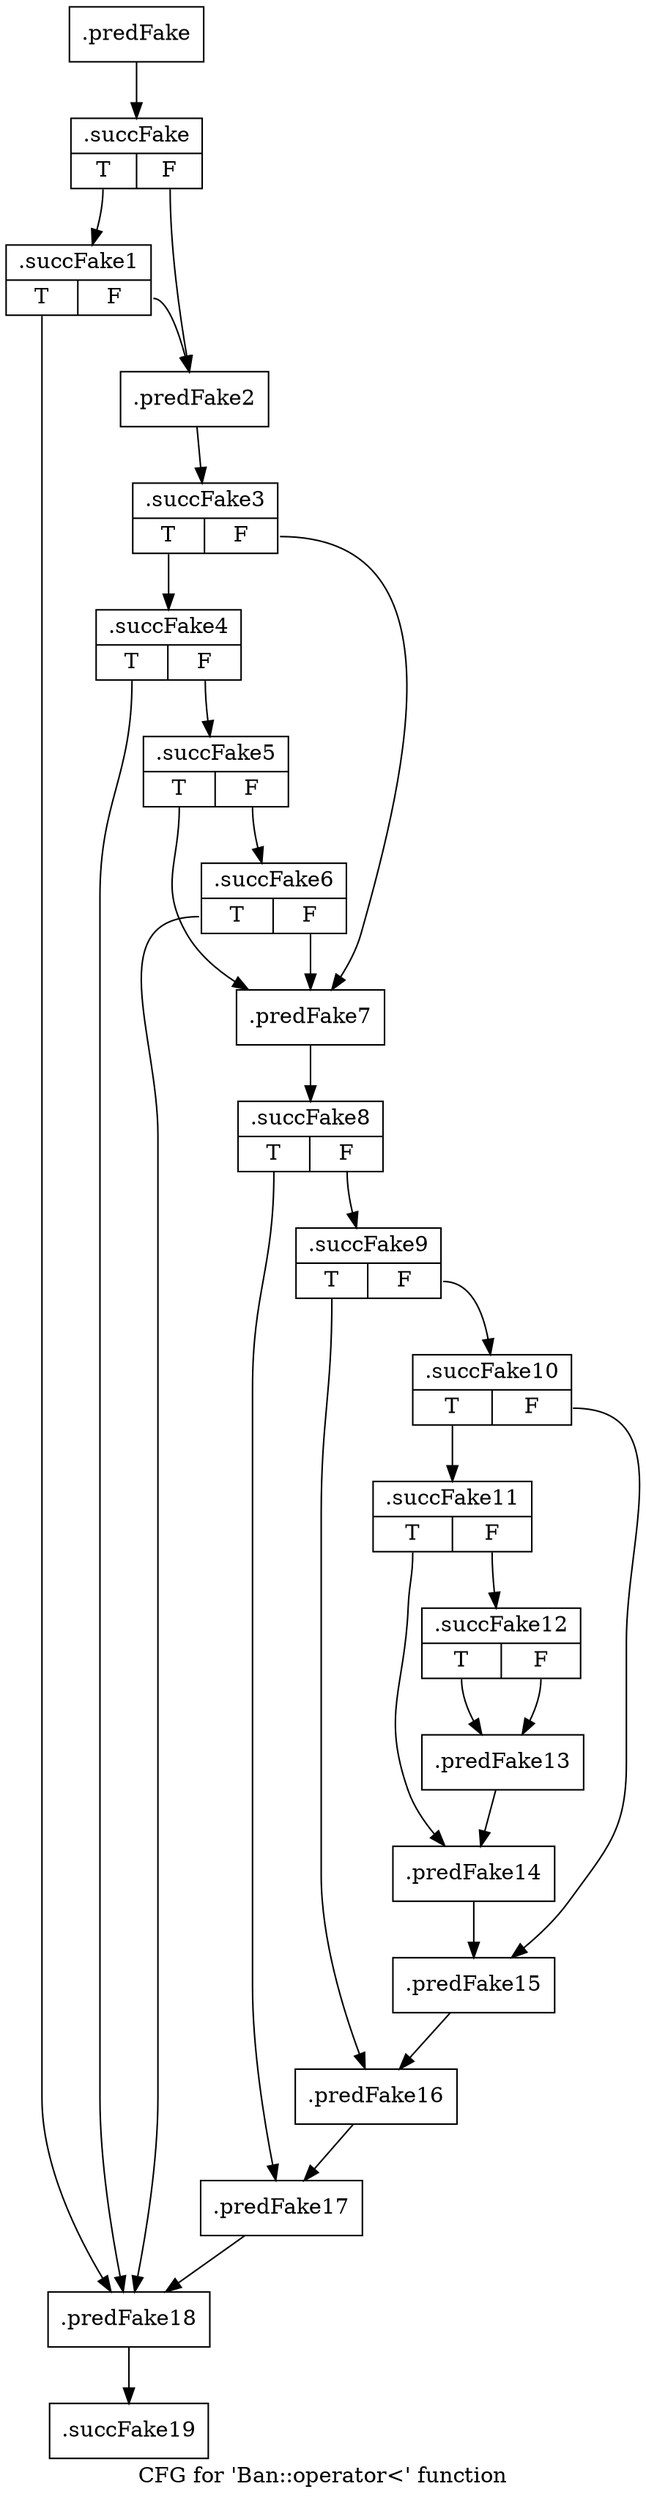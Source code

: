 digraph "CFG for 'Ban::operator\<' function" {
	label="CFG for 'Ban::operator\<' function";

	Node0x4ea4760 [shape=record,filename="",linenumber="",label="{.predFake}"];
	Node0x4ea4760 -> Node0x4ee4e70[ callList="" memoryops="" filename="../../../../../src/ban_s3.cpp" execusionnum="0"];
	Node0x4ee4e70 [shape=record,filename="../../../../../src/ban_s3.cpp",linenumber="239",label="{.succFake|{<s0>T|<s1>F}}"];
	Node0x4ee4e70:s0 -> Node0x4ee4160[ callList="" memoryops="" filename="../../../../../src/ban_s3.cpp" execusionnum="0"];
	Node0x4ee4e70:s1 -> Node0x4ea4950;
	Node0x4ee4160 [shape=record,filename="../../../../../src/ban_s3.cpp",linenumber="239",label="{.succFake1|{<s0>T|<s1>F}}"];
	Node0x4ee4160:s0 -> Node0x4ea4e00;
	Node0x4ee4160:s1 -> Node0x4ea4950;
	Node0x4ea4950 [shape=record,filename="../../../../../src/ban_s3.cpp",linenumber="239",label="{.predFake2}"];
	Node0x4ea4950 -> Node0x4ee4f10[ callList="" memoryops="" filename="../../../../../src/ban_s3.cpp" execusionnum="0"];
	Node0x4ee4f10 [shape=record,filename="../../../../../src/ban_s3.cpp",linenumber="239",label="{.succFake3|{<s0>T|<s1>F}}"];
	Node0x4ee4f10:s0 -> Node0x4ee4f90[ callList="" memoryops="" filename="../../../../../src/ban_s3.cpp" execusionnum="0"];
	Node0x4ee4f10:s1 -> Node0x4ea4a90;
	Node0x4ee4f90 [shape=record,filename="../../../../../src/ban_s3.cpp",linenumber="239",label="{.succFake4|{<s0>T|<s1>F}}"];
	Node0x4ee4f90:s0 -> Node0x4ea4e00;
	Node0x4ee4f90:s1 -> Node0x4ee5010[ callList="" memoryops="" filename="../../../../../src/ban_s3.cpp" execusionnum="0"];
	Node0x4ee5010 [shape=record,filename="../../../../../src/ban_s3.cpp",linenumber="239",label="{.succFake5|{<s0>T|<s1>F}}"];
	Node0x4ee5010:s0 -> Node0x4ea4a90;
	Node0x4ee5010:s1 -> Node0x4ee5090[ callList="" memoryops="" filename="../../../../../src/ban_s3.cpp" execusionnum="0"];
	Node0x4ee5090 [shape=record,filename="../../../../../src/ban_s3.cpp",linenumber="239",label="{.succFake6|{<s0>T|<s1>F}}"];
	Node0x4ee5090:s0 -> Node0x4ea4e00;
	Node0x4ee5090:s1 -> Node0x4ea4a90;
	Node0x4ea4a90 [shape=record,filename="../../../../../src/ban_s3.cpp",linenumber="239",label="{.predFake7}"];
	Node0x4ea4a90 -> Node0x4ee5280[ callList="" memoryops="" filename="../../../../../src/ban_s3.cpp" execusionnum="0"];
	Node0x4ee5280 [shape=record,filename="../../../../../src/ban_s3.cpp",linenumber="239",label="{.succFake8|{<s0>T|<s1>F}}"];
	Node0x4ee5280:s0 -> Node0x4ea4db0;
	Node0x4ee5280:s1 -> Node0x4ee5330[ callList="" memoryops="" filename="../../../../../src/ban_s3.cpp" execusionnum="0"];
	Node0x4ee5330 [shape=record,filename="../../../../../src/ban_s3.cpp",linenumber="239",label="{.succFake9|{<s0>T|<s1>F}}"];
	Node0x4ee5330:s0 -> Node0x4ea4d60;
	Node0x4ee5330:s1 -> Node0x4ee5410[ callList="" memoryops="" filename="../../../../../src/ban_s3.cpp" execusionnum="0"];
	Node0x4ee5410 [shape=record,filename="../../../../../src/ban_s3.cpp",linenumber="239",label="{.succFake10|{<s0>T|<s1>F}}"];
	Node0x4ee5410:s0 -> Node0x4ee55d0[ callList="" memoryops="" filename="../../../../../src/ban_s3.cpp" execusionnum="0"];
	Node0x4ee5410:s1 -> Node0x4ea4d10;
	Node0x4ee55d0 [shape=record,filename="../../../../../src/ban_s3.cpp",linenumber="239",label="{.succFake11|{<s0>T|<s1>F}}"];
	Node0x4ee55d0:s0 -> Node0x4ea4cc0;
	Node0x4ee55d0:s1 -> Node0x4ee5580[ callList="" memoryops="" filename="../../../../../src/ban_s3.cpp" execusionnum="0"];
	Node0x4ee5580 [shape=record,filename="../../../../../src/ban_s3.cpp",linenumber="239",label="{.succFake12|{<s0>T|<s1>F}}"];
	Node0x4ee5580:s0 -> Node0x4ea4c70;
	Node0x4ee5580:s1 -> Node0x4ea4c70[ callList="" memoryops="" filename="../../../../../src/ban_s3.cpp" execusionnum="0"];
	Node0x4ea4c70 [shape=record,filename="../../../../../src/ban_s3.cpp",linenumber="239",label="{.predFake13}"];
	Node0x4ea4c70 -> Node0x4ea4cc0[ callList="" memoryops="" filename="../../../../../src/ban_s3.cpp" execusionnum="0"];
	Node0x4ea4cc0 [shape=record,filename="",linenumber="",label="{.predFake14}"];
	Node0x4ea4cc0 -> Node0x4ea4d10[ callList="" memoryops="" filename="" execusionnum="0"];
	Node0x4ea4d10 [shape=record,filename="../../../../../src/ban_s3.cpp",linenumber="239",label="{.predFake15}"];
	Node0x4ea4d10 -> Node0x4ea4d60[ callList="" memoryops="" filename="../../../../../src/ban_s3.cpp" execusionnum="0"];
	Node0x4ea4d60 [shape=record,filename="",linenumber="",label="{.predFake16}"];
	Node0x4ea4d60 -> Node0x4ea4db0[ callList="" memoryops="" filename="" execusionnum="0"];
	Node0x4ea4db0 [shape=record,filename="../../../../../src/ban_s3.cpp",linenumber="239",label="{.predFake17}"];
	Node0x4ea4db0 -> Node0x4ea4e00[ callList="" memoryops="" filename="../../../../../src/ban_s3.cpp" execusionnum="0"];
	Node0x4ea4e00 [shape=record,filename="../../../../../src/ban_s3.cpp",linenumber="239",label="{.predFake18}"];
	Node0x4ea4e00 -> Node0x4ee5dc0[ callList="" memoryops="" filename="../../../../../src/ban_s3.cpp" execusionnum="0"];
	Node0x4ee5dc0 [shape=record,filename="../../../../../src/ban_s3.cpp",linenumber="239",label="{.succFake19}"];
}
